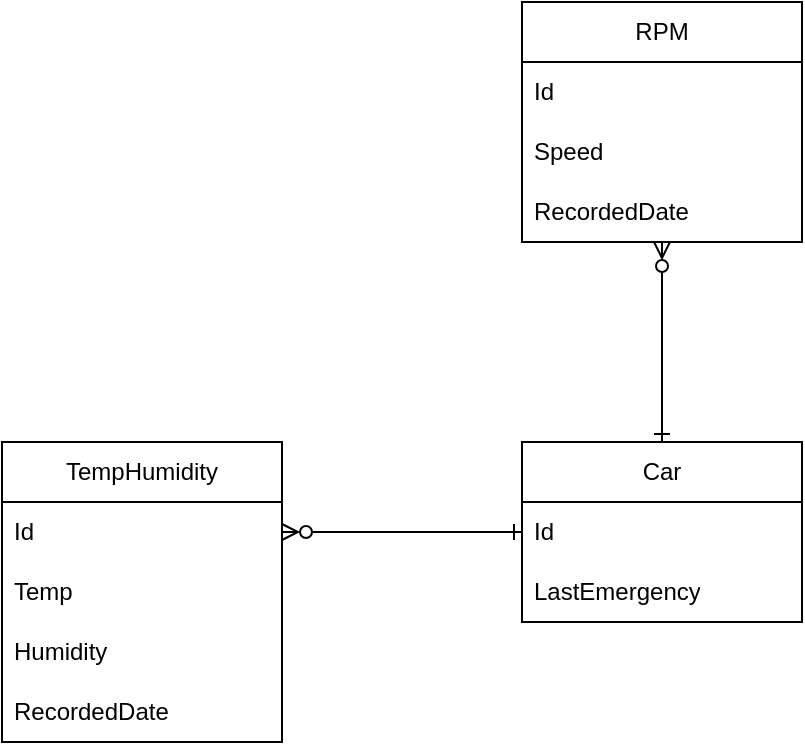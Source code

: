 <mxfile version="24.8.4">
  <diagram name="Side-1" id="4JE59wwI_LQta5vL8YGw">
    <mxGraphModel dx="1042" dy="573" grid="1" gridSize="10" guides="1" tooltips="1" connect="1" arrows="1" fold="1" page="1" pageScale="1" pageWidth="827" pageHeight="1169" math="0" shadow="0">
      <root>
        <mxCell id="0" />
        <mxCell id="1" parent="0" />
        <mxCell id="rJdkXBa8ekOSiy-AWCfI-1" value="TempHumidity" style="swimlane;fontStyle=0;childLayout=stackLayout;horizontal=1;startSize=30;horizontalStack=0;resizeParent=1;resizeParentMax=0;resizeLast=0;collapsible=1;marginBottom=0;whiteSpace=wrap;html=1;" vertex="1" parent="1">
          <mxGeometry x="240" y="270" width="140" height="150" as="geometry" />
        </mxCell>
        <mxCell id="rJdkXBa8ekOSiy-AWCfI-2" value="Id" style="text;strokeColor=none;fillColor=none;align=left;verticalAlign=middle;spacingLeft=4;spacingRight=4;overflow=hidden;points=[[0,0.5],[1,0.5]];portConstraint=eastwest;rotatable=0;whiteSpace=wrap;html=1;" vertex="1" parent="rJdkXBa8ekOSiy-AWCfI-1">
          <mxGeometry y="30" width="140" height="30" as="geometry" />
        </mxCell>
        <mxCell id="rJdkXBa8ekOSiy-AWCfI-3" value="Temp" style="text;strokeColor=none;fillColor=none;align=left;verticalAlign=middle;spacingLeft=4;spacingRight=4;overflow=hidden;points=[[0,0.5],[1,0.5]];portConstraint=eastwest;rotatable=0;whiteSpace=wrap;html=1;" vertex="1" parent="rJdkXBa8ekOSiy-AWCfI-1">
          <mxGeometry y="60" width="140" height="30" as="geometry" />
        </mxCell>
        <mxCell id="rJdkXBa8ekOSiy-AWCfI-4" value="Humidity" style="text;strokeColor=none;fillColor=none;align=left;verticalAlign=middle;spacingLeft=4;spacingRight=4;overflow=hidden;points=[[0,0.5],[1,0.5]];portConstraint=eastwest;rotatable=0;whiteSpace=wrap;html=1;" vertex="1" parent="rJdkXBa8ekOSiy-AWCfI-1">
          <mxGeometry y="90" width="140" height="30" as="geometry" />
        </mxCell>
        <mxCell id="rJdkXBa8ekOSiy-AWCfI-14" value="RecordedDate" style="text;strokeColor=none;fillColor=none;align=left;verticalAlign=middle;spacingLeft=4;spacingRight=4;overflow=hidden;points=[[0,0.5],[1,0.5]];portConstraint=eastwest;rotatable=0;whiteSpace=wrap;html=1;" vertex="1" parent="rJdkXBa8ekOSiy-AWCfI-1">
          <mxGeometry y="120" width="140" height="30" as="geometry" />
        </mxCell>
        <mxCell id="rJdkXBa8ekOSiy-AWCfI-5" value="RPM" style="swimlane;fontStyle=0;childLayout=stackLayout;horizontal=1;startSize=30;horizontalStack=0;resizeParent=1;resizeParentMax=0;resizeLast=0;collapsible=1;marginBottom=0;whiteSpace=wrap;html=1;" vertex="1" parent="1">
          <mxGeometry x="500" y="50" width="140" height="120" as="geometry" />
        </mxCell>
        <mxCell id="rJdkXBa8ekOSiy-AWCfI-6" value="Id" style="text;strokeColor=none;fillColor=none;align=left;verticalAlign=middle;spacingLeft=4;spacingRight=4;overflow=hidden;points=[[0,0.5],[1,0.5]];portConstraint=eastwest;rotatable=0;whiteSpace=wrap;html=1;" vertex="1" parent="rJdkXBa8ekOSiy-AWCfI-5">
          <mxGeometry y="30" width="140" height="30" as="geometry" />
        </mxCell>
        <mxCell id="rJdkXBa8ekOSiy-AWCfI-13" value="Speed" style="text;strokeColor=none;fillColor=none;align=left;verticalAlign=middle;spacingLeft=4;spacingRight=4;overflow=hidden;points=[[0,0.5],[1,0.5]];portConstraint=eastwest;rotatable=0;whiteSpace=wrap;html=1;" vertex="1" parent="rJdkXBa8ekOSiy-AWCfI-5">
          <mxGeometry y="60" width="140" height="30" as="geometry" />
        </mxCell>
        <mxCell id="rJdkXBa8ekOSiy-AWCfI-7" value="RecordedDate" style="text;strokeColor=none;fillColor=none;align=left;verticalAlign=middle;spacingLeft=4;spacingRight=4;overflow=hidden;points=[[0,0.5],[1,0.5]];portConstraint=eastwest;rotatable=0;whiteSpace=wrap;html=1;" vertex="1" parent="rJdkXBa8ekOSiy-AWCfI-5">
          <mxGeometry y="90" width="140" height="30" as="geometry" />
        </mxCell>
        <mxCell id="rJdkXBa8ekOSiy-AWCfI-18" style="edgeStyle=orthogonalEdgeStyle;rounded=0;orthogonalLoop=1;jettySize=auto;html=1;exitX=0.5;exitY=0;exitDx=0;exitDy=0;entryX=0.5;entryY=1;entryDx=0;entryDy=0;startArrow=ERone;startFill=0;endArrow=ERzeroToMany;endFill=0;" edge="1" parent="1" source="rJdkXBa8ekOSiy-AWCfI-9" target="rJdkXBa8ekOSiy-AWCfI-5">
          <mxGeometry relative="1" as="geometry" />
        </mxCell>
        <mxCell id="rJdkXBa8ekOSiy-AWCfI-9" value="Car" style="swimlane;fontStyle=0;childLayout=stackLayout;horizontal=1;startSize=30;horizontalStack=0;resizeParent=1;resizeParentMax=0;resizeLast=0;collapsible=1;marginBottom=0;whiteSpace=wrap;html=1;" vertex="1" parent="1">
          <mxGeometry x="500" y="270" width="140" height="90" as="geometry" />
        </mxCell>
        <mxCell id="rJdkXBa8ekOSiy-AWCfI-10" value="Id" style="text;strokeColor=none;fillColor=none;align=left;verticalAlign=middle;spacingLeft=4;spacingRight=4;overflow=hidden;points=[[0,0.5],[1,0.5]];portConstraint=eastwest;rotatable=0;whiteSpace=wrap;html=1;" vertex="1" parent="rJdkXBa8ekOSiy-AWCfI-9">
          <mxGeometry y="30" width="140" height="30" as="geometry" />
        </mxCell>
        <mxCell id="rJdkXBa8ekOSiy-AWCfI-11" value="LastEmergency" style="text;strokeColor=none;fillColor=none;align=left;verticalAlign=middle;spacingLeft=4;spacingRight=4;overflow=hidden;points=[[0,0.5],[1,0.5]];portConstraint=eastwest;rotatable=0;whiteSpace=wrap;html=1;" vertex="1" parent="rJdkXBa8ekOSiy-AWCfI-9">
          <mxGeometry y="60" width="140" height="30" as="geometry" />
        </mxCell>
        <mxCell id="rJdkXBa8ekOSiy-AWCfI-19" style="edgeStyle=orthogonalEdgeStyle;rounded=0;orthogonalLoop=1;jettySize=auto;html=1;exitX=0;exitY=0.5;exitDx=0;exitDy=0;entryX=1;entryY=0.5;entryDx=0;entryDy=0;startArrow=ERone;startFill=0;endArrow=ERzeroToMany;endFill=0;" edge="1" parent="1" source="rJdkXBa8ekOSiy-AWCfI-10" target="rJdkXBa8ekOSiy-AWCfI-2">
          <mxGeometry relative="1" as="geometry" />
        </mxCell>
      </root>
    </mxGraphModel>
  </diagram>
</mxfile>
